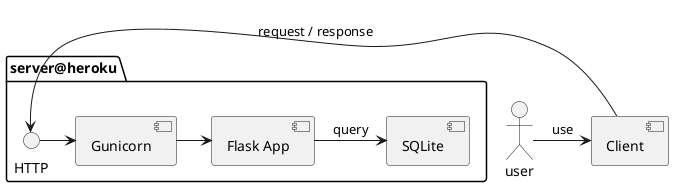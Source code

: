 @startuml diagram

[Client] as c
actor user

package server@heroku {
    [Flask App] as fa
    [Gunicorn] as g
    [SQLite] as db
    () HTTP as h

    h -> g
    g -> fa
    fa -> db : query
}

c -> h    : request / response
user -> c : use

@enduml